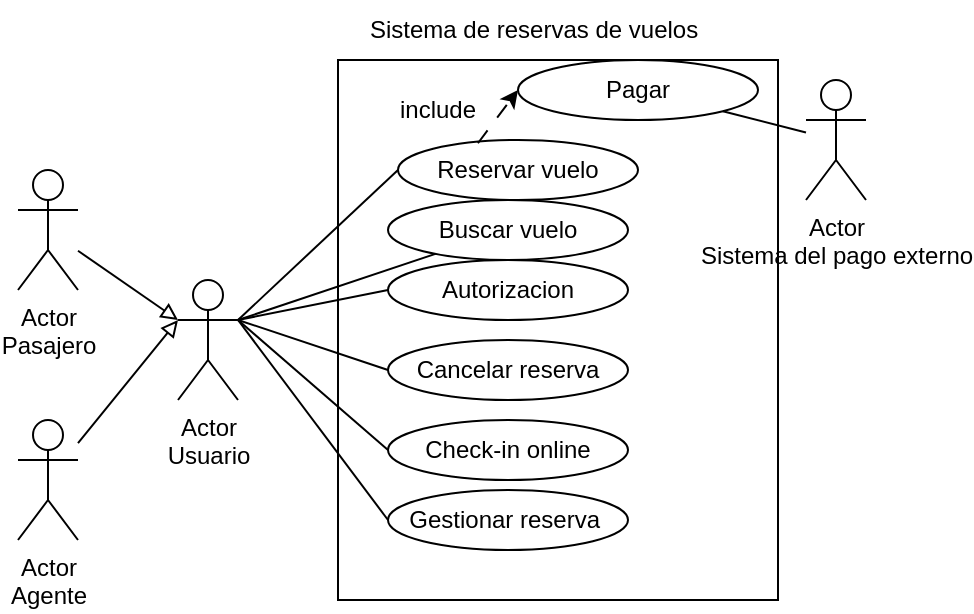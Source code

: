 <mxfile>
    <diagram id="noYxu-2-EV7rdi_jyF4c" name="Page-1">
        <mxGraphModel dx="839" dy="537" grid="1" gridSize="10" guides="1" tooltips="1" connect="1" arrows="1" fold="1" page="1" pageScale="1" pageWidth="827" pageHeight="1169" background="#ffffff" math="0" shadow="0">
            <root>
                <mxCell id="0"/>
                <mxCell id="1" parent="0"/>
                <mxCell id="2" value="Actor&lt;br&gt;Usuario" style="shape=umlActor;verticalLabelPosition=bottom;verticalAlign=top;html=1;outlineConnect=0;fillColor=none;strokeColor=#000000;fontColor=#000000;" vertex="1" parent="1">
                    <mxGeometry x="100" y="250" width="30" height="60" as="geometry"/>
                </mxCell>
                <mxCell id="40" style="edgeStyle=none;html=1;strokeColor=#000000;fontColor=#000000;endArrow=block;endFill=0;" edge="1" parent="1" source="3">
                    <mxGeometry relative="1" as="geometry">
                        <mxPoint x="100" y="270" as="targetPoint"/>
                    </mxGeometry>
                </mxCell>
                <mxCell id="3" value="Actor&lt;br&gt;Agente" style="shape=umlActor;verticalLabelPosition=bottom;verticalAlign=top;html=1;outlineConnect=0;fillColor=none;strokeColor=#000000;fontColor=#000000;" vertex="1" parent="1">
                    <mxGeometry x="20" y="320" width="30" height="60" as="geometry"/>
                </mxCell>
                <mxCell id="5" value="" style="rounded=0;whiteSpace=wrap;html=1;strokeColor=#000000;fontColor=#000000;fillColor=none;" vertex="1" parent="1">
                    <mxGeometry x="180" y="140" width="220" height="270" as="geometry"/>
                </mxCell>
                <mxCell id="6" value="Sistema de reservas de vuelos" style="text;strokeColor=none;fillColor=none;align=left;verticalAlign=middle;spacingLeft=4;spacingRight=4;overflow=hidden;points=[[0,0.5],[1,0.5]];portConstraint=eastwest;rotatable=0;whiteSpace=wrap;html=1;fontColor=#000000;" vertex="1" parent="1">
                    <mxGeometry x="190" y="110" width="220" height="30" as="geometry"/>
                </mxCell>
                <mxCell id="25" style="edgeStyle=none;html=1;entryX=1;entryY=0.333;entryDx=0;entryDy=0;entryPerimeter=0;strokeColor=#000000;fontColor=#000000;endArrow=none;endFill=0;" edge="1" parent="1" source="7" target="2">
                    <mxGeometry relative="1" as="geometry"/>
                </mxCell>
                <mxCell id="7" value="Buscar vuelo" style="ellipse;whiteSpace=wrap;html=1;strokeColor=#000000;fontColor=#000000;fillColor=none;" vertex="1" parent="1">
                    <mxGeometry x="205" y="210" width="120" height="30" as="geometry"/>
                </mxCell>
                <mxCell id="22" style="edgeStyle=none;html=1;entryX=0;entryY=0.5;entryDx=0;entryDy=0;fontColor=#000000;exitX=0.333;exitY=0.054;exitDx=0;exitDy=0;strokeColor=#000000;dashed=1;dashPattern=8 8;exitPerimeter=0;" edge="1" parent="1" source="8" target="17">
                    <mxGeometry relative="1" as="geometry"/>
                </mxCell>
                <mxCell id="27" style="edgeStyle=none;html=1;strokeColor=#000000;fontColor=#000000;endArrow=none;endFill=0;exitX=0;exitY=0.5;exitDx=0;exitDy=0;" edge="1" parent="1" source="8">
                    <mxGeometry relative="1" as="geometry">
                        <mxPoint x="130" y="270" as="targetPoint"/>
                    </mxGeometry>
                </mxCell>
                <mxCell id="8" value="Reservar vuelo" style="ellipse;whiteSpace=wrap;html=1;strokeColor=#000000;fontColor=#000000;fillColor=none;" vertex="1" parent="1">
                    <mxGeometry x="210" y="180" width="120" height="30" as="geometry"/>
                </mxCell>
                <mxCell id="29" style="edgeStyle=none;html=1;strokeColor=#000000;fontColor=#000000;endArrow=none;endFill=0;entryX=1;entryY=0.333;entryDx=0;entryDy=0;entryPerimeter=0;exitX=0;exitY=0.5;exitDx=0;exitDy=0;" edge="1" parent="1" source="9" target="2">
                    <mxGeometry relative="1" as="geometry">
                        <mxPoint x="170" y="200" as="targetPoint"/>
                    </mxGeometry>
                </mxCell>
                <mxCell id="9" value="Cancelar reserva" style="ellipse;whiteSpace=wrap;html=1;strokeColor=#000000;fontColor=#000000;fillColor=none;" vertex="1" parent="1">
                    <mxGeometry x="205" y="280" width="120" height="30" as="geometry"/>
                </mxCell>
                <mxCell id="30" style="edgeStyle=none;html=1;entryX=1;entryY=0.333;entryDx=0;entryDy=0;entryPerimeter=0;strokeColor=#000000;fontColor=#000000;endArrow=none;endFill=0;exitX=0;exitY=0.5;exitDx=0;exitDy=0;" edge="1" parent="1" source="11" target="2">
                    <mxGeometry relative="1" as="geometry"/>
                </mxCell>
                <mxCell id="11" value="Check-in online" style="ellipse;whiteSpace=wrap;html=1;strokeColor=#000000;fontColor=#000000;fillColor=none;" vertex="1" parent="1">
                    <mxGeometry x="205" y="320" width="120" height="30" as="geometry"/>
                </mxCell>
                <mxCell id="31" style="edgeStyle=none;html=1;strokeColor=#000000;fontColor=#000000;endArrow=none;endFill=0;exitX=0;exitY=0.5;exitDx=0;exitDy=0;entryX=1;entryY=0.333;entryDx=0;entryDy=0;entryPerimeter=0;" edge="1" parent="1" source="12" target="2">
                    <mxGeometry relative="1" as="geometry">
                        <mxPoint x="160" y="190" as="targetPoint"/>
                    </mxGeometry>
                </mxCell>
                <mxCell id="12" value="Gestionar reserva&amp;nbsp;" style="ellipse;whiteSpace=wrap;html=1;strokeColor=#000000;fontColor=#000000;fillColor=none;" vertex="1" parent="1">
                    <mxGeometry x="205" y="355" width="120" height="30" as="geometry"/>
                </mxCell>
                <mxCell id="26" style="edgeStyle=none;html=1;entryX=1;entryY=0.333;entryDx=0;entryDy=0;entryPerimeter=0;strokeColor=#000000;fontColor=#000000;endArrow=none;endFill=0;exitX=0;exitY=0.5;exitDx=0;exitDy=0;" edge="1" parent="1" source="16" target="2">
                    <mxGeometry relative="1" as="geometry"/>
                </mxCell>
                <mxCell id="16" value="Autorizacion" style="ellipse;whiteSpace=wrap;html=1;strokeColor=#000000;fontColor=#000000;fillColor=none;" vertex="1" parent="1">
                    <mxGeometry x="205" y="240" width="120" height="30" as="geometry"/>
                </mxCell>
                <mxCell id="24" style="edgeStyle=none;html=1;strokeColor=#000000;fontColor=#000000;endArrow=none;endFill=0;" edge="1" parent="1" source="17" target="19">
                    <mxGeometry relative="1" as="geometry"/>
                </mxCell>
                <mxCell id="17" value="Pagar" style="ellipse;whiteSpace=wrap;html=1;strokeColor=#000000;fontColor=#000000;fillColor=none;" vertex="1" parent="1">
                    <mxGeometry x="270" y="140" width="120" height="30" as="geometry"/>
                </mxCell>
                <mxCell id="19" value="Actor&lt;br&gt;Sistema del pago externo" style="shape=umlActor;verticalLabelPosition=bottom;verticalAlign=top;html=1;outlineConnect=0;fillColor=none;strokeColor=#000000;fontColor=#000000;" vertex="1" parent="1">
                    <mxGeometry x="414" y="150" width="30" height="60" as="geometry"/>
                </mxCell>
                <mxCell id="23" value="include" style="text;strokeColor=none;fillColor=none;align=left;verticalAlign=middle;spacingLeft=4;spacingRight=4;overflow=hidden;points=[[0,0.5],[1,0.5]];portConstraint=eastwest;rotatable=0;whiteSpace=wrap;html=1;fontColor=#000000;" vertex="1" parent="1">
                    <mxGeometry x="205" y="150" width="80" height="30" as="geometry"/>
                </mxCell>
                <mxCell id="39" style="edgeStyle=none;html=1;entryX=0;entryY=0.333;entryDx=0;entryDy=0;entryPerimeter=0;strokeColor=#000000;fontColor=#000000;endArrow=block;endFill=0;" edge="1" parent="1" source="38" target="2">
                    <mxGeometry relative="1" as="geometry"/>
                </mxCell>
                <mxCell id="38" value="Actor&lt;br&gt;Pasajero" style="shape=umlActor;verticalLabelPosition=bottom;verticalAlign=top;html=1;outlineConnect=0;fillColor=none;strokeColor=#000000;fontColor=#000000;" vertex="1" parent="1">
                    <mxGeometry x="20" y="195" width="30" height="60" as="geometry"/>
                </mxCell>
            </root>
        </mxGraphModel>
    </diagram>
</mxfile>